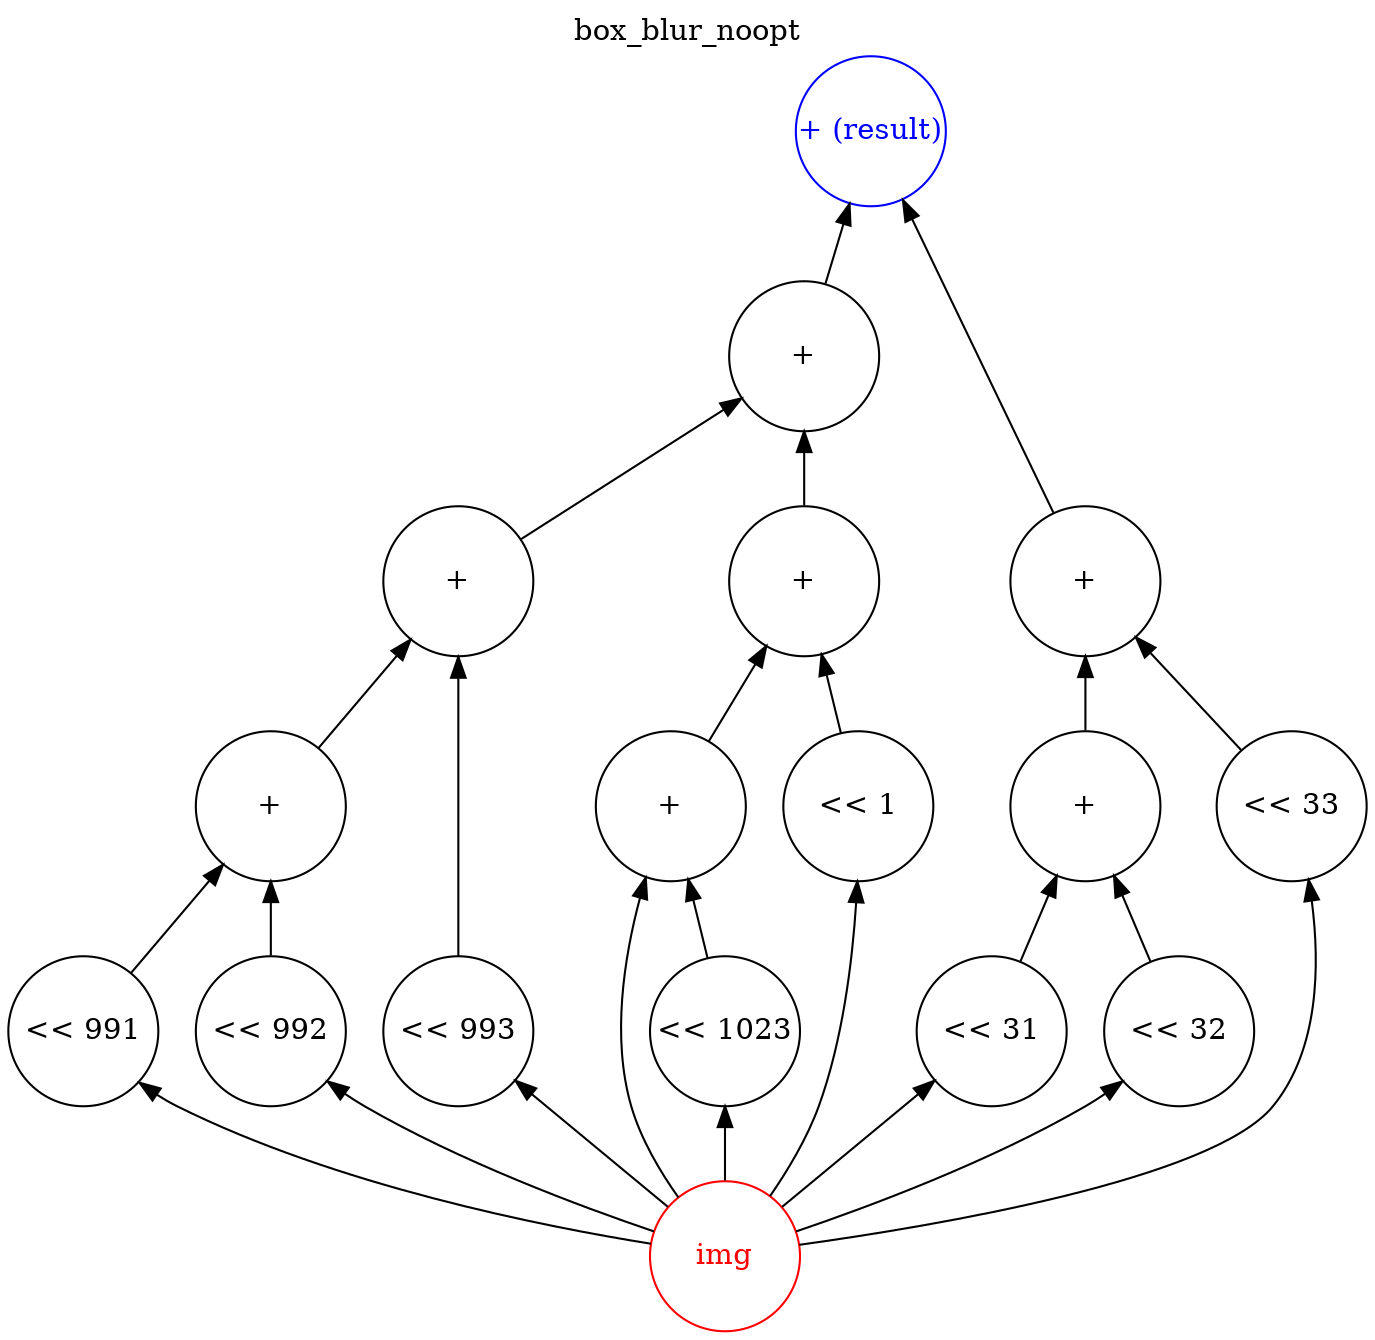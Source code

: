digraph "box_blur_noopt" {
graph [label="box_blur_noopt" labelloc="t"]
node [shape=circle width=1 margin=0]
edge [dir=back]
1 [label="img" style=solid color=red fontcolor=red]
2 [label="<< 991" style=solid color=black fontcolor=black]
2 -> 1
3 [label="<< 992" style=solid color=black fontcolor=black]
3 -> 1
4 [label="+" style=solid color=black fontcolor=black]
4 -> 2
4 -> 3
5 [label="<< 993" style=solid color=black fontcolor=black]
5 -> 1
6 [label="+" style=solid color=black fontcolor=black]
6 -> 4
6 -> 5
7 [label="<< 1023" style=solid color=black fontcolor=black]
7 -> 1
8 [label="+" style=solid color=black fontcolor=black]
8 -> 7
8 -> 1
9 [label="<< 1" style=solid color=black fontcolor=black]
9 -> 1
10 [label="+" style=solid color=black fontcolor=black]
10 -> 8
10 -> 9
16 [label="+" style=solid color=black fontcolor=black]
16 -> 6
16 -> 10
11 [label="<< 31" style=solid color=black fontcolor=black]
11 -> 1
12 [label="<< 32" style=solid color=black fontcolor=black]
12 -> 1
13 [label="+" style=solid color=black fontcolor=black]
13 -> 11
13 -> 12
14 [label="<< 33" style=solid color=black fontcolor=black]
14 -> 1
15 [label="+" style=solid color=black fontcolor=black]
15 -> 13
15 -> 14
17 [label="+ (result)" style=solid color=blue fontcolor=blue]
17 -> 16
17 -> 15
}
